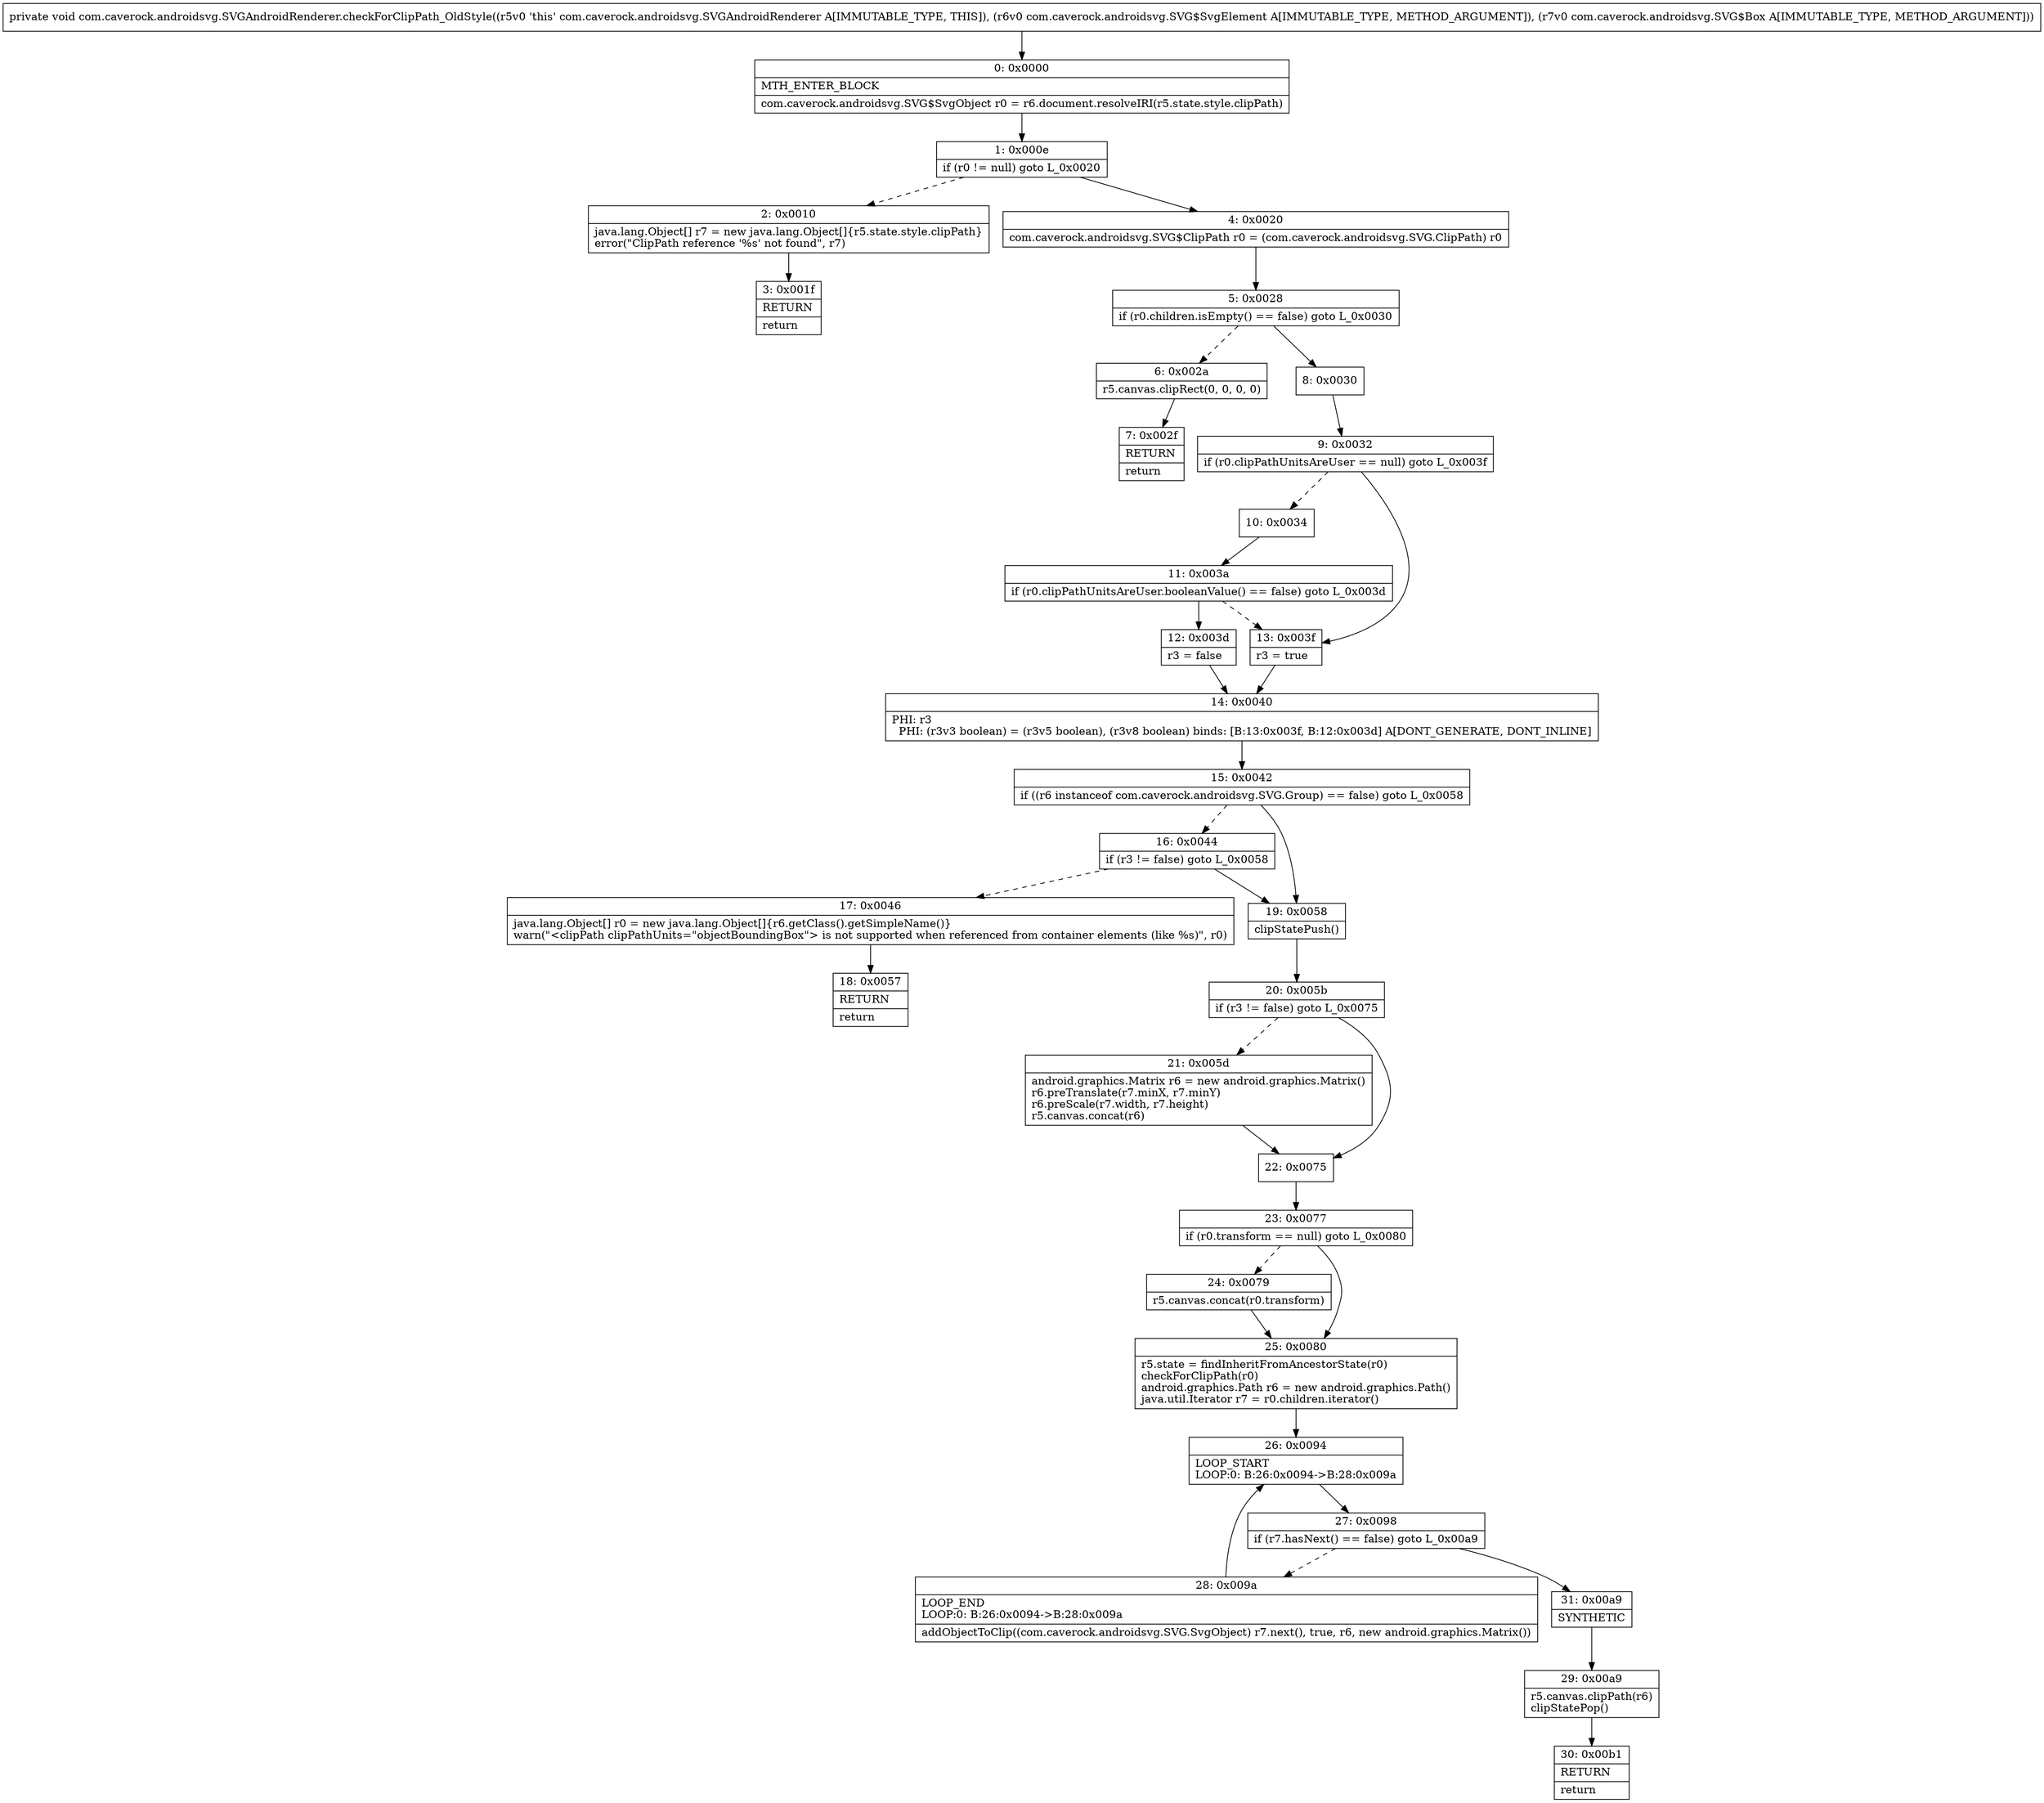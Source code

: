 digraph "CFG forcom.caverock.androidsvg.SVGAndroidRenderer.checkForClipPath_OldStyle(Lcom\/caverock\/androidsvg\/SVG$SvgElement;Lcom\/caverock\/androidsvg\/SVG$Box;)V" {
Node_0 [shape=record,label="{0\:\ 0x0000|MTH_ENTER_BLOCK\l|com.caverock.androidsvg.SVG$SvgObject r0 = r6.document.resolveIRI(r5.state.style.clipPath)\l}"];
Node_1 [shape=record,label="{1\:\ 0x000e|if (r0 != null) goto L_0x0020\l}"];
Node_2 [shape=record,label="{2\:\ 0x0010|java.lang.Object[] r7 = new java.lang.Object[]\{r5.state.style.clipPath\}\lerror(\"ClipPath reference '%s' not found\", r7)\l}"];
Node_3 [shape=record,label="{3\:\ 0x001f|RETURN\l|return\l}"];
Node_4 [shape=record,label="{4\:\ 0x0020|com.caverock.androidsvg.SVG$ClipPath r0 = (com.caverock.androidsvg.SVG.ClipPath) r0\l}"];
Node_5 [shape=record,label="{5\:\ 0x0028|if (r0.children.isEmpty() == false) goto L_0x0030\l}"];
Node_6 [shape=record,label="{6\:\ 0x002a|r5.canvas.clipRect(0, 0, 0, 0)\l}"];
Node_7 [shape=record,label="{7\:\ 0x002f|RETURN\l|return\l}"];
Node_8 [shape=record,label="{8\:\ 0x0030}"];
Node_9 [shape=record,label="{9\:\ 0x0032|if (r0.clipPathUnitsAreUser == null) goto L_0x003f\l}"];
Node_10 [shape=record,label="{10\:\ 0x0034}"];
Node_11 [shape=record,label="{11\:\ 0x003a|if (r0.clipPathUnitsAreUser.booleanValue() == false) goto L_0x003d\l}"];
Node_12 [shape=record,label="{12\:\ 0x003d|r3 = false\l}"];
Node_13 [shape=record,label="{13\:\ 0x003f|r3 = true\l}"];
Node_14 [shape=record,label="{14\:\ 0x0040|PHI: r3 \l  PHI: (r3v3 boolean) = (r3v5 boolean), (r3v8 boolean) binds: [B:13:0x003f, B:12:0x003d] A[DONT_GENERATE, DONT_INLINE]\l}"];
Node_15 [shape=record,label="{15\:\ 0x0042|if ((r6 instanceof com.caverock.androidsvg.SVG.Group) == false) goto L_0x0058\l}"];
Node_16 [shape=record,label="{16\:\ 0x0044|if (r3 != false) goto L_0x0058\l}"];
Node_17 [shape=record,label="{17\:\ 0x0046|java.lang.Object[] r0 = new java.lang.Object[]\{r6.getClass().getSimpleName()\}\lwarn(\"\<clipPath clipPathUnits=\"objectBoundingBox\"\> is not supported when referenced from container elements (like %s)\", r0)\l}"];
Node_18 [shape=record,label="{18\:\ 0x0057|RETURN\l|return\l}"];
Node_19 [shape=record,label="{19\:\ 0x0058|clipStatePush()\l}"];
Node_20 [shape=record,label="{20\:\ 0x005b|if (r3 != false) goto L_0x0075\l}"];
Node_21 [shape=record,label="{21\:\ 0x005d|android.graphics.Matrix r6 = new android.graphics.Matrix()\lr6.preTranslate(r7.minX, r7.minY)\lr6.preScale(r7.width, r7.height)\lr5.canvas.concat(r6)\l}"];
Node_22 [shape=record,label="{22\:\ 0x0075}"];
Node_23 [shape=record,label="{23\:\ 0x0077|if (r0.transform == null) goto L_0x0080\l}"];
Node_24 [shape=record,label="{24\:\ 0x0079|r5.canvas.concat(r0.transform)\l}"];
Node_25 [shape=record,label="{25\:\ 0x0080|r5.state = findInheritFromAncestorState(r0)\lcheckForClipPath(r0)\landroid.graphics.Path r6 = new android.graphics.Path()\ljava.util.Iterator r7 = r0.children.iterator()\l}"];
Node_26 [shape=record,label="{26\:\ 0x0094|LOOP_START\lLOOP:0: B:26:0x0094\-\>B:28:0x009a\l}"];
Node_27 [shape=record,label="{27\:\ 0x0098|if (r7.hasNext() == false) goto L_0x00a9\l}"];
Node_28 [shape=record,label="{28\:\ 0x009a|LOOP_END\lLOOP:0: B:26:0x0094\-\>B:28:0x009a\l|addObjectToClip((com.caverock.androidsvg.SVG.SvgObject) r7.next(), true, r6, new android.graphics.Matrix())\l}"];
Node_29 [shape=record,label="{29\:\ 0x00a9|r5.canvas.clipPath(r6)\lclipStatePop()\l}"];
Node_30 [shape=record,label="{30\:\ 0x00b1|RETURN\l|return\l}"];
Node_31 [shape=record,label="{31\:\ 0x00a9|SYNTHETIC\l}"];
MethodNode[shape=record,label="{private void com.caverock.androidsvg.SVGAndroidRenderer.checkForClipPath_OldStyle((r5v0 'this' com.caverock.androidsvg.SVGAndroidRenderer A[IMMUTABLE_TYPE, THIS]), (r6v0 com.caverock.androidsvg.SVG$SvgElement A[IMMUTABLE_TYPE, METHOD_ARGUMENT]), (r7v0 com.caverock.androidsvg.SVG$Box A[IMMUTABLE_TYPE, METHOD_ARGUMENT])) }"];
MethodNode -> Node_0;
Node_0 -> Node_1;
Node_1 -> Node_2[style=dashed];
Node_1 -> Node_4;
Node_2 -> Node_3;
Node_4 -> Node_5;
Node_5 -> Node_6[style=dashed];
Node_5 -> Node_8;
Node_6 -> Node_7;
Node_8 -> Node_9;
Node_9 -> Node_10[style=dashed];
Node_9 -> Node_13;
Node_10 -> Node_11;
Node_11 -> Node_12;
Node_11 -> Node_13[style=dashed];
Node_12 -> Node_14;
Node_13 -> Node_14;
Node_14 -> Node_15;
Node_15 -> Node_16[style=dashed];
Node_15 -> Node_19;
Node_16 -> Node_17[style=dashed];
Node_16 -> Node_19;
Node_17 -> Node_18;
Node_19 -> Node_20;
Node_20 -> Node_21[style=dashed];
Node_20 -> Node_22;
Node_21 -> Node_22;
Node_22 -> Node_23;
Node_23 -> Node_24[style=dashed];
Node_23 -> Node_25;
Node_24 -> Node_25;
Node_25 -> Node_26;
Node_26 -> Node_27;
Node_27 -> Node_28[style=dashed];
Node_27 -> Node_31;
Node_28 -> Node_26;
Node_29 -> Node_30;
Node_31 -> Node_29;
}


